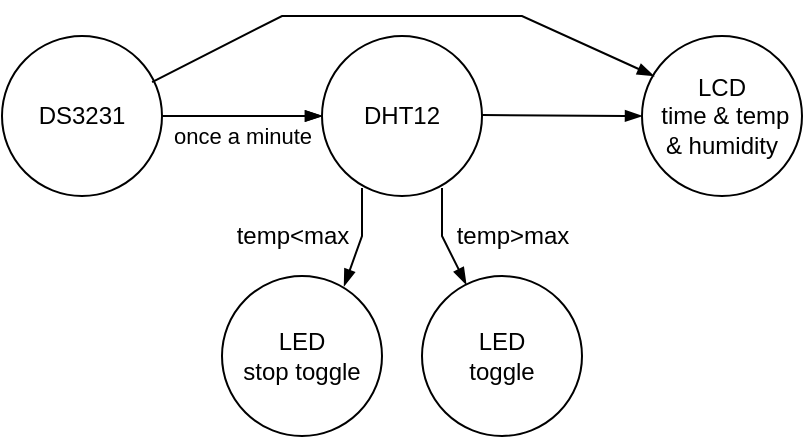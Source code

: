 <mxfile version="15.7.4" type="device"><diagram id="qLTY52fNUQXBucrKS1Xs" name="Page-1"><mxGraphModel dx="1022" dy="706" grid="1" gridSize="10" guides="1" tooltips="1" connect="1" arrows="1" fold="1" page="1" pageScale="1" pageWidth="827" pageHeight="1169" math="0" shadow="0"><root><mxCell id="0"/><mxCell id="1" parent="0"/><mxCell id="e2s-VG7E26wAhyzi0tM4-1" value="LCD&lt;br&gt;&amp;nbsp;time &amp;amp;&amp;nbsp;temp&lt;br&gt;&amp;amp; humidity" style="ellipse;whiteSpace=wrap;html=1;aspect=fixed;" vertex="1" parent="1"><mxGeometry x="600" y="280" width="80" height="80" as="geometry"/></mxCell><mxCell id="e2s-VG7E26wAhyzi0tM4-2" value="LED&lt;br&gt;toggle" style="ellipse;whiteSpace=wrap;html=1;aspect=fixed;" vertex="1" parent="1"><mxGeometry x="490" y="400" width="80" height="80" as="geometry"/></mxCell><mxCell id="e2s-VG7E26wAhyzi0tM4-3" value="LED&lt;br&gt;stop toggle" style="ellipse;whiteSpace=wrap;html=1;aspect=fixed;" vertex="1" parent="1"><mxGeometry x="390" y="400" width="80" height="80" as="geometry"/></mxCell><mxCell id="e2s-VG7E26wAhyzi0tM4-4" value="DHT12" style="ellipse;whiteSpace=wrap;html=1;aspect=fixed;" vertex="1" parent="1"><mxGeometry x="440" y="280" width="80" height="80" as="geometry"/></mxCell><mxCell id="e2s-VG7E26wAhyzi0tM4-23" value="" style="edgeStyle=orthogonalEdgeStyle;rounded=0;orthogonalLoop=1;jettySize=auto;html=1;endArrow=blockThin;endFill=1;" edge="1" parent="1" source="e2s-VG7E26wAhyzi0tM4-5" target="e2s-VG7E26wAhyzi0tM4-4"><mxGeometry relative="1" as="geometry"/></mxCell><mxCell id="e2s-VG7E26wAhyzi0tM4-5" value="DS3231" style="ellipse;whiteSpace=wrap;html=1;aspect=fixed;" vertex="1" parent="1"><mxGeometry x="280" y="280" width="80" height="80" as="geometry"/></mxCell><mxCell id="e2s-VG7E26wAhyzi0tM4-16" value="" style="endArrow=blockThin;html=1;rounded=0;endFill=1;exitX=0.25;exitY=0.95;exitDx=0;exitDy=0;exitPerimeter=0;entryX=0.763;entryY=0.063;entryDx=0;entryDy=0;entryPerimeter=0;" edge="1" parent="1" source="e2s-VG7E26wAhyzi0tM4-4" target="e2s-VG7E26wAhyzi0tM4-3"><mxGeometry width="50" height="50" relative="1" as="geometry"><mxPoint x="450" y="350" as="sourcePoint"/><mxPoint x="440" y="400" as="targetPoint"/><Array as="points"><mxPoint x="460" y="380"/></Array></mxGeometry></mxCell><mxCell id="e2s-VG7E26wAhyzi0tM4-17" value="" style="endArrow=blockThin;html=1;rounded=0;endFill=1;" edge="1" parent="1"><mxGeometry width="50" height="50" relative="1" as="geometry"><mxPoint x="360" y="320" as="sourcePoint"/><mxPoint x="440" y="320" as="targetPoint"/><Array as="points"/></mxGeometry></mxCell><mxCell id="e2s-VG7E26wAhyzi0tM4-18" value="" style="endArrow=blockThin;html=1;rounded=0;endFill=1;" edge="1" parent="1"><mxGeometry width="50" height="50" relative="1" as="geometry"><mxPoint x="520" y="319.5" as="sourcePoint"/><mxPoint x="600" y="320" as="targetPoint"/><Array as="points"/></mxGeometry></mxCell><mxCell id="e2s-VG7E26wAhyzi0tM4-26" value="once a minute" style="edgeLabel;html=1;align=center;verticalAlign=middle;resizable=0;points=[];" vertex="1" connectable="0" parent="e2s-VG7E26wAhyzi0tM4-18"><mxGeometry x="-0.35" relative="1" as="geometry"><mxPoint x="-146" y="10" as="offset"/></mxGeometry></mxCell><mxCell id="e2s-VG7E26wAhyzi0tM4-19" value="" style="endArrow=blockThin;html=1;rounded=0;endFill=1;exitX=0.25;exitY=0.95;exitDx=0;exitDy=0;exitPerimeter=0;" edge="1" parent="1" target="e2s-VG7E26wAhyzi0tM4-2"><mxGeometry width="50" height="50" relative="1" as="geometry"><mxPoint x="500" y="356" as="sourcePoint"/><mxPoint x="480" y="400" as="targetPoint"/><Array as="points"><mxPoint x="500" y="380"/></Array></mxGeometry></mxCell><mxCell id="e2s-VG7E26wAhyzi0tM4-20" value="temp&amp;gt;max" style="text;html=1;resizable=0;autosize=1;align=center;verticalAlign=middle;points=[];fillColor=none;strokeColor=none;rounded=0;" vertex="1" parent="1"><mxGeometry x="500" y="370" width="70" height="20" as="geometry"/></mxCell><mxCell id="e2s-VG7E26wAhyzi0tM4-21" value="temp&amp;lt;max" style="text;html=1;resizable=0;autosize=1;align=center;verticalAlign=middle;points=[];fillColor=none;strokeColor=none;rounded=0;" vertex="1" parent="1"><mxGeometry x="390" y="370" width="70" height="20" as="geometry"/></mxCell><mxCell id="e2s-VG7E26wAhyzi0tM4-24" value="" style="endArrow=blockThin;html=1;rounded=0;endFill=1;entryX=0.075;entryY=0.25;entryDx=0;entryDy=0;entryPerimeter=0;exitX=0.938;exitY=0.288;exitDx=0;exitDy=0;exitPerimeter=0;" edge="1" parent="1" source="e2s-VG7E26wAhyzi0tM4-5" target="e2s-VG7E26wAhyzi0tM4-1"><mxGeometry width="50" height="50" relative="1" as="geometry"><mxPoint x="360" y="250" as="sourcePoint"/><mxPoint x="440" y="260" as="targetPoint"/><Array as="points"><mxPoint x="420" y="270"/><mxPoint x="540" y="270"/></Array></mxGeometry></mxCell></root></mxGraphModel></diagram></mxfile>